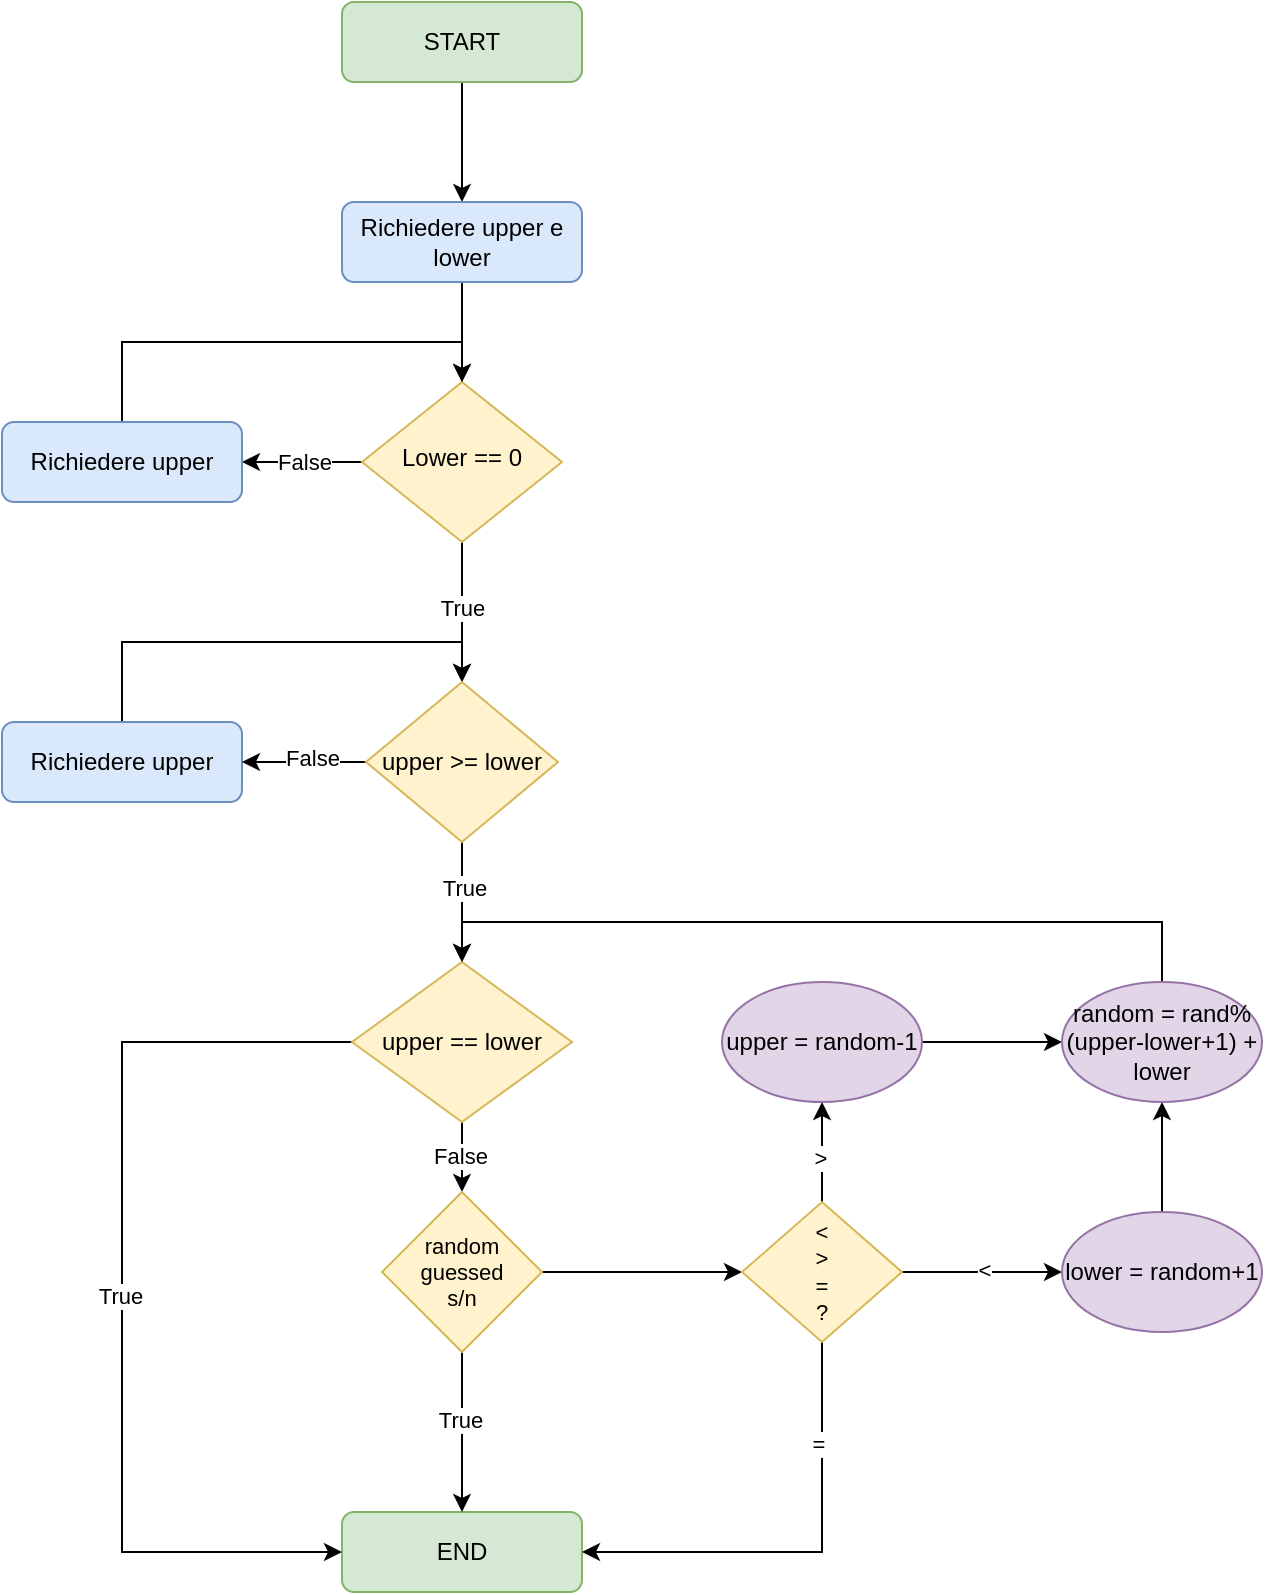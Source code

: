<mxfile version="15.4.3" type="github">
  <diagram id="C5RBs43oDa-KdzZeNtuy" name="Page-1">
    <mxGraphModel dx="1038" dy="496" grid="1" gridSize="10" guides="1" tooltips="1" connect="1" arrows="1" fold="1" page="1" pageScale="1" pageWidth="827" pageHeight="1169" math="0" shadow="0">
      <root>
        <mxCell id="0" />
        <mxCell id="1" parent="0" />
        <mxCell id="WdPFZgfa4yOID9Smy8OC-17" style="edgeStyle=orthogonalEdgeStyle;rounded=0;orthogonalLoop=1;jettySize=auto;html=1;entryX=0.5;entryY=0;entryDx=0;entryDy=0;" parent="1" source="BfhJvHPS9isf7Mbj4-IG-23" target="WdPFZgfa4yOID9Smy8OC-16" edge="1">
          <mxGeometry relative="1" as="geometry" />
        </mxCell>
        <mxCell id="BfhJvHPS9isf7Mbj4-IG-23" value="START" style="rounded=1;whiteSpace=wrap;html=1;fontSize=12;glass=0;strokeWidth=1;shadow=0;fillColor=#d5e8d4;strokeColor=#82b366;" parent="1" vertex="1">
          <mxGeometry x="320" y="20" width="120" height="40" as="geometry" />
        </mxCell>
        <mxCell id="WdPFZgfa4yOID9Smy8OC-9" style="edgeStyle=orthogonalEdgeStyle;rounded=0;orthogonalLoop=1;jettySize=auto;html=1;exitX=0.5;exitY=1;exitDx=0;exitDy=0;entryX=0.5;entryY=0;entryDx=0;entryDy=0;" parent="1" source="BfhJvHPS9isf7Mbj4-IG-26" target="BfhJvHPS9isf7Mbj4-IG-29" edge="1">
          <mxGeometry relative="1" as="geometry" />
        </mxCell>
        <mxCell id="WdPFZgfa4yOID9Smy8OC-20" value="True" style="edgeLabel;html=1;align=center;verticalAlign=middle;resizable=0;points=[];" parent="WdPFZgfa4yOID9Smy8OC-9" vertex="1" connectable="0">
          <mxGeometry x="-0.061" relative="1" as="geometry">
            <mxPoint as="offset" />
          </mxGeometry>
        </mxCell>
        <mxCell id="WdPFZgfa4yOID9Smy8OC-14" style="edgeStyle=orthogonalEdgeStyle;rounded=0;orthogonalLoop=1;jettySize=auto;html=1;exitX=0;exitY=0.5;exitDx=0;exitDy=0;entryX=1;entryY=0.5;entryDx=0;entryDy=0;" parent="1" source="BfhJvHPS9isf7Mbj4-IG-26" edge="1">
          <mxGeometry relative="1" as="geometry">
            <mxPoint x="270" y="250" as="targetPoint" />
          </mxGeometry>
        </mxCell>
        <mxCell id="WdPFZgfa4yOID9Smy8OC-23" value="False" style="edgeLabel;html=1;align=center;verticalAlign=middle;resizable=0;points=[];" parent="WdPFZgfa4yOID9Smy8OC-14" vertex="1" connectable="0">
          <mxGeometry x="-0.024" relative="1" as="geometry">
            <mxPoint as="offset" />
          </mxGeometry>
        </mxCell>
        <mxCell id="BfhJvHPS9isf7Mbj4-IG-26" value="Lower == 0" style="rhombus;whiteSpace=wrap;html=1;shadow=0;fontFamily=Helvetica;fontSize=12;align=center;strokeWidth=1;spacing=6;spacingTop=-4;fillColor=#fff2cc;strokeColor=#d6b656;" parent="1" vertex="1">
          <mxGeometry x="330" y="210" width="100" height="80" as="geometry" />
        </mxCell>
        <mxCell id="BfhJvHPS9isf7Mbj4-IG-27" value="END" style="rounded=1;whiteSpace=wrap;html=1;fontSize=12;glass=0;strokeWidth=1;shadow=0;fillColor=#d5e8d4;strokeColor=#82b366;" parent="1" vertex="1">
          <mxGeometry x="320" y="775" width="120" height="40" as="geometry" />
        </mxCell>
        <mxCell id="WdPFZgfa4yOID9Smy8OC-26" style="edgeStyle=orthogonalEdgeStyle;rounded=0;orthogonalLoop=1;jettySize=auto;html=1;exitX=0.5;exitY=0;exitDx=0;exitDy=0;entryX=0.5;entryY=0;entryDx=0;entryDy=0;" parent="1" source="BfhJvHPS9isf7Mbj4-IG-28" target="BfhJvHPS9isf7Mbj4-IG-29" edge="1">
          <mxGeometry relative="1" as="geometry" />
        </mxCell>
        <mxCell id="BfhJvHPS9isf7Mbj4-IG-28" value="Richiedere upper" style="rounded=1;whiteSpace=wrap;html=1;fontSize=12;glass=0;strokeWidth=1;shadow=0;fillColor=#dae8fc;strokeColor=#6c8ebf;" parent="1" vertex="1">
          <mxGeometry x="150" y="380" width="120" height="40" as="geometry" />
        </mxCell>
        <mxCell id="WdPFZgfa4yOID9Smy8OC-21" style="edgeStyle=orthogonalEdgeStyle;rounded=0;orthogonalLoop=1;jettySize=auto;html=1;exitX=0;exitY=0.5;exitDx=0;exitDy=0;entryX=1;entryY=0.5;entryDx=0;entryDy=0;" parent="1" source="BfhJvHPS9isf7Mbj4-IG-29" target="BfhJvHPS9isf7Mbj4-IG-28" edge="1">
          <mxGeometry relative="1" as="geometry">
            <Array as="points">
              <mxPoint x="300" y="400" />
              <mxPoint x="300" y="400" />
            </Array>
          </mxGeometry>
        </mxCell>
        <mxCell id="WdPFZgfa4yOID9Smy8OC-28" value="False" style="edgeLabel;html=1;align=center;verticalAlign=middle;resizable=0;points=[];" parent="WdPFZgfa4yOID9Smy8OC-21" vertex="1" connectable="0">
          <mxGeometry x="-0.12" y="-2" relative="1" as="geometry">
            <mxPoint as="offset" />
          </mxGeometry>
        </mxCell>
        <mxCell id="WdPFZgfa4yOID9Smy8OC-27" style="edgeStyle=orthogonalEdgeStyle;rounded=0;orthogonalLoop=1;jettySize=auto;html=1;exitX=0.5;exitY=1;exitDx=0;exitDy=0;entryX=0.5;entryY=0;entryDx=0;entryDy=0;" parent="1" source="BfhJvHPS9isf7Mbj4-IG-29" target="BfhJvHPS9isf7Mbj4-IG-36" edge="1">
          <mxGeometry relative="1" as="geometry" />
        </mxCell>
        <mxCell id="WdPFZgfa4yOID9Smy8OC-29" value="True" style="edgeLabel;html=1;align=center;verticalAlign=middle;resizable=0;points=[];" parent="WdPFZgfa4yOID9Smy8OC-27" vertex="1" connectable="0">
          <mxGeometry x="-0.246" y="1" relative="1" as="geometry">
            <mxPoint as="offset" />
          </mxGeometry>
        </mxCell>
        <mxCell id="BfhJvHPS9isf7Mbj4-IG-29" value="upper &amp;gt;= lower" style="rhombus;whiteSpace=wrap;html=1;fillColor=#fff2cc;strokeColor=#d6b656;" parent="1" vertex="1">
          <mxGeometry x="332" y="360" width="96" height="80" as="geometry" />
        </mxCell>
        <mxCell id="WdPFZgfa4yOID9Smy8OC-32" style="edgeStyle=orthogonalEdgeStyle;rounded=0;orthogonalLoop=1;jettySize=auto;html=1;exitX=0;exitY=0.5;exitDx=0;exitDy=0;entryX=0;entryY=0.5;entryDx=0;entryDy=0;" parent="1" source="BfhJvHPS9isf7Mbj4-IG-36" target="BfhJvHPS9isf7Mbj4-IG-27" edge="1">
          <mxGeometry relative="1" as="geometry">
            <Array as="points">
              <mxPoint x="210" y="540" />
              <mxPoint x="210" y="795" />
            </Array>
          </mxGeometry>
        </mxCell>
        <mxCell id="WdPFZgfa4yOID9Smy8OC-33" value="True" style="edgeLabel;html=1;align=center;verticalAlign=middle;resizable=0;points=[];" parent="WdPFZgfa4yOID9Smy8OC-32" vertex="1" connectable="0">
          <mxGeometry x="0.006" y="-1" relative="1" as="geometry">
            <mxPoint as="offset" />
          </mxGeometry>
        </mxCell>
        <mxCell id="WdPFZgfa4yOID9Smy8OC-35" style="edgeStyle=orthogonalEdgeStyle;rounded=0;orthogonalLoop=1;jettySize=auto;html=1;exitX=0.5;exitY=1;exitDx=0;exitDy=0;entryX=0.5;entryY=0;entryDx=0;entryDy=0;" parent="1" source="BfhJvHPS9isf7Mbj4-IG-36" target="BfhJvHPS9isf7Mbj4-IG-38" edge="1">
          <mxGeometry relative="1" as="geometry" />
        </mxCell>
        <mxCell id="WdPFZgfa4yOID9Smy8OC-45" value="False" style="edgeLabel;html=1;align=center;verticalAlign=middle;resizable=0;points=[];" parent="WdPFZgfa4yOID9Smy8OC-35" vertex="1" connectable="0">
          <mxGeometry x="-0.057" y="-1" relative="1" as="geometry">
            <mxPoint as="offset" />
          </mxGeometry>
        </mxCell>
        <mxCell id="BfhJvHPS9isf7Mbj4-IG-36" value="upper == lower" style="rhombus;whiteSpace=wrap;html=1;fontSize=12;fillColor=#fff2cc;strokeColor=#d6b656;" parent="1" vertex="1">
          <mxGeometry x="325" y="500" width="110" height="80" as="geometry" />
        </mxCell>
        <mxCell id="WdPFZgfa4yOID9Smy8OC-57" style="edgeStyle=orthogonalEdgeStyle;rounded=0;orthogonalLoop=1;jettySize=auto;html=1;exitX=0.5;exitY=1;exitDx=0;exitDy=0;entryX=0.5;entryY=0;entryDx=0;entryDy=0;" parent="1" source="BfhJvHPS9isf7Mbj4-IG-38" target="BfhJvHPS9isf7Mbj4-IG-27" edge="1">
          <mxGeometry relative="1" as="geometry" />
        </mxCell>
        <mxCell id="WdPFZgfa4yOID9Smy8OC-62" value="True" style="edgeLabel;html=1;align=center;verticalAlign=middle;resizable=0;points=[];" parent="WdPFZgfa4yOID9Smy8OC-57" vertex="1" connectable="0">
          <mxGeometry x="-0.15" y="-1" relative="1" as="geometry">
            <mxPoint as="offset" />
          </mxGeometry>
        </mxCell>
        <mxCell id="WdPFZgfa4yOID9Smy8OC-58" style="edgeStyle=orthogonalEdgeStyle;rounded=0;orthogonalLoop=1;jettySize=auto;html=1;exitX=1;exitY=0.5;exitDx=0;exitDy=0;entryX=0;entryY=0.5;entryDx=0;entryDy=0;" parent="1" source="BfhJvHPS9isf7Mbj4-IG-38" target="BfhJvHPS9isf7Mbj4-IG-42" edge="1">
          <mxGeometry relative="1" as="geometry" />
        </mxCell>
        <mxCell id="BfhJvHPS9isf7Mbj4-IG-38" value="&lt;div style=&quot;font-size: 11px&quot;&gt;&lt;font style=&quot;font-size: 11px&quot;&gt;random guessed&lt;/font&gt;&lt;/div&gt;&lt;div style=&quot;font-size: 11px&quot;&gt;&lt;font style=&quot;font-size: 11px&quot;&gt;&lt;font style=&quot;font-size: 11px&quot;&gt;s/n&lt;/font&gt;&lt;br&gt;&lt;/font&gt;&lt;/div&gt;" style="rhombus;whiteSpace=wrap;html=1;fontSize=12;fillColor=#fff2cc;strokeColor=#d6b656;" parent="1" vertex="1">
          <mxGeometry x="340" y="615" width="80" height="80" as="geometry" />
        </mxCell>
        <mxCell id="WdPFZgfa4yOID9Smy8OC-50" style="edgeStyle=orthogonalEdgeStyle;rounded=0;orthogonalLoop=1;jettySize=auto;html=1;exitX=1;exitY=0.5;exitDx=0;exitDy=0;entryX=0;entryY=0.5;entryDx=0;entryDy=0;" parent="1" source="BfhJvHPS9isf7Mbj4-IG-42" target="WdPFZgfa4yOID9Smy8OC-40" edge="1">
          <mxGeometry relative="1" as="geometry" />
        </mxCell>
        <mxCell id="WdPFZgfa4yOID9Smy8OC-53" value="&amp;lt;" style="edgeLabel;html=1;align=center;verticalAlign=middle;resizable=0;points=[];" parent="WdPFZgfa4yOID9Smy8OC-50" vertex="1" connectable="0">
          <mxGeometry x="0.024" y="1" relative="1" as="geometry">
            <mxPoint as="offset" />
          </mxGeometry>
        </mxCell>
        <mxCell id="WdPFZgfa4yOID9Smy8OC-63" style="edgeStyle=orthogonalEdgeStyle;rounded=0;orthogonalLoop=1;jettySize=auto;html=1;exitX=0.5;exitY=1;exitDx=0;exitDy=0;entryX=1;entryY=0.5;entryDx=0;entryDy=0;" parent="1" source="BfhJvHPS9isf7Mbj4-IG-42" target="BfhJvHPS9isf7Mbj4-IG-27" edge="1">
          <mxGeometry relative="1" as="geometry" />
        </mxCell>
        <mxCell id="WdPFZgfa4yOID9Smy8OC-64" value="=" style="edgeLabel;html=1;align=center;verticalAlign=middle;resizable=0;points=[];" parent="WdPFZgfa4yOID9Smy8OC-63" vertex="1" connectable="0">
          <mxGeometry x="-0.547" y="-2" relative="1" as="geometry">
            <mxPoint as="offset" />
          </mxGeometry>
        </mxCell>
        <mxCell id="WdPFZgfa4yOID9Smy8OC-65" style="edgeStyle=orthogonalEdgeStyle;rounded=0;orthogonalLoop=1;jettySize=auto;html=1;exitX=0.5;exitY=0;exitDx=0;exitDy=0;entryX=0.5;entryY=1;entryDx=0;entryDy=0;" parent="1" source="BfhJvHPS9isf7Mbj4-IG-42" target="WdPFZgfa4yOID9Smy8OC-41" edge="1">
          <mxGeometry relative="1" as="geometry" />
        </mxCell>
        <mxCell id="WdPFZgfa4yOID9Smy8OC-68" value="&amp;gt;" style="edgeLabel;html=1;align=center;verticalAlign=middle;resizable=0;points=[];" parent="WdPFZgfa4yOID9Smy8OC-65" vertex="1" connectable="0">
          <mxGeometry x="-0.126" y="1" relative="1" as="geometry">
            <mxPoint as="offset" />
          </mxGeometry>
        </mxCell>
        <mxCell id="BfhJvHPS9isf7Mbj4-IG-42" value="&amp;lt;&lt;br&gt;&amp;gt;&lt;br&gt;=&lt;br&gt;?" style="rhombus;whiteSpace=wrap;html=1;fontSize=11;fillColor=#fff2cc;strokeColor=#d6b656;" parent="1" vertex="1">
          <mxGeometry x="520" y="620" width="80" height="70" as="geometry" />
        </mxCell>
        <mxCell id="WdPFZgfa4yOID9Smy8OC-24" style="edgeStyle=orthogonalEdgeStyle;rounded=0;orthogonalLoop=1;jettySize=auto;html=1;exitX=0.5;exitY=0;exitDx=0;exitDy=0;entryX=0.5;entryY=0;entryDx=0;entryDy=0;" parent="1" source="WdPFZgfa4yOID9Smy8OC-15" target="BfhJvHPS9isf7Mbj4-IG-26" edge="1">
          <mxGeometry relative="1" as="geometry" />
        </mxCell>
        <mxCell id="WdPFZgfa4yOID9Smy8OC-15" value="Richiedere upper" style="rounded=1;whiteSpace=wrap;html=1;fontSize=12;glass=0;strokeWidth=1;shadow=0;fillColor=#dae8fc;strokeColor=#6c8ebf;" parent="1" vertex="1">
          <mxGeometry x="150" y="230" width="120" height="40" as="geometry" />
        </mxCell>
        <mxCell id="WdPFZgfa4yOID9Smy8OC-18" style="edgeStyle=orthogonalEdgeStyle;rounded=0;orthogonalLoop=1;jettySize=auto;html=1;exitX=0.5;exitY=1;exitDx=0;exitDy=0;entryX=0.5;entryY=0;entryDx=0;entryDy=0;" parent="1" source="WdPFZgfa4yOID9Smy8OC-16" target="BfhJvHPS9isf7Mbj4-IG-26" edge="1">
          <mxGeometry relative="1" as="geometry" />
        </mxCell>
        <mxCell id="WdPFZgfa4yOID9Smy8OC-16" value="Richiedere upper e lower" style="rounded=1;whiteSpace=wrap;html=1;fontSize=12;glass=0;strokeWidth=1;shadow=0;fillColor=#dae8fc;strokeColor=#6c8ebf;" parent="1" vertex="1">
          <mxGeometry x="320" y="120" width="120" height="40" as="geometry" />
        </mxCell>
        <mxCell id="WdPFZgfa4yOID9Smy8OC-66" style="edgeStyle=orthogonalEdgeStyle;rounded=0;orthogonalLoop=1;jettySize=auto;html=1;exitX=0.5;exitY=0;exitDx=0;exitDy=0;entryX=0.5;entryY=1;entryDx=0;entryDy=0;" parent="1" source="WdPFZgfa4yOID9Smy8OC-40" target="WdPFZgfa4yOID9Smy8OC-46" edge="1">
          <mxGeometry relative="1" as="geometry" />
        </mxCell>
        <mxCell id="WdPFZgfa4yOID9Smy8OC-40" value="lower = random+1" style="ellipse;whiteSpace=wrap;html=1;fillColor=#e1d5e7;strokeColor=#9673a6;" parent="1" vertex="1">
          <mxGeometry x="680" y="625" width="100" height="60" as="geometry" />
        </mxCell>
        <mxCell id="WdPFZgfa4yOID9Smy8OC-67" style="edgeStyle=orthogonalEdgeStyle;rounded=0;orthogonalLoop=1;jettySize=auto;html=1;exitX=1;exitY=0.5;exitDx=0;exitDy=0;entryX=0;entryY=0.5;entryDx=0;entryDy=0;" parent="1" source="WdPFZgfa4yOID9Smy8OC-41" target="WdPFZgfa4yOID9Smy8OC-46" edge="1">
          <mxGeometry relative="1" as="geometry" />
        </mxCell>
        <mxCell id="WdPFZgfa4yOID9Smy8OC-41" value="upper = random-1" style="ellipse;whiteSpace=wrap;html=1;fillColor=#e1d5e7;strokeColor=#9673a6;" parent="1" vertex="1">
          <mxGeometry x="510" y="510" width="100" height="60" as="geometry" />
        </mxCell>
        <mxCell id="WdPFZgfa4yOID9Smy8OC-52" style="edgeStyle=orthogonalEdgeStyle;rounded=0;orthogonalLoop=1;jettySize=auto;html=1;exitX=0.5;exitY=0;exitDx=0;exitDy=0;entryX=0.5;entryY=0;entryDx=0;entryDy=0;" parent="1" source="WdPFZgfa4yOID9Smy8OC-46" target="BfhJvHPS9isf7Mbj4-IG-36" edge="1">
          <mxGeometry relative="1" as="geometry">
            <Array as="points">
              <mxPoint x="730" y="480" />
              <mxPoint x="380" y="480" />
            </Array>
          </mxGeometry>
        </mxCell>
        <mxCell id="WdPFZgfa4yOID9Smy8OC-46" value="random = rand%(upper-lower+1) + lower" style="ellipse;whiteSpace=wrap;html=1;fillColor=#e1d5e7;strokeColor=#9673a6;" parent="1" vertex="1">
          <mxGeometry x="680" y="510" width="100" height="60" as="geometry" />
        </mxCell>
      </root>
    </mxGraphModel>
  </diagram>
</mxfile>
